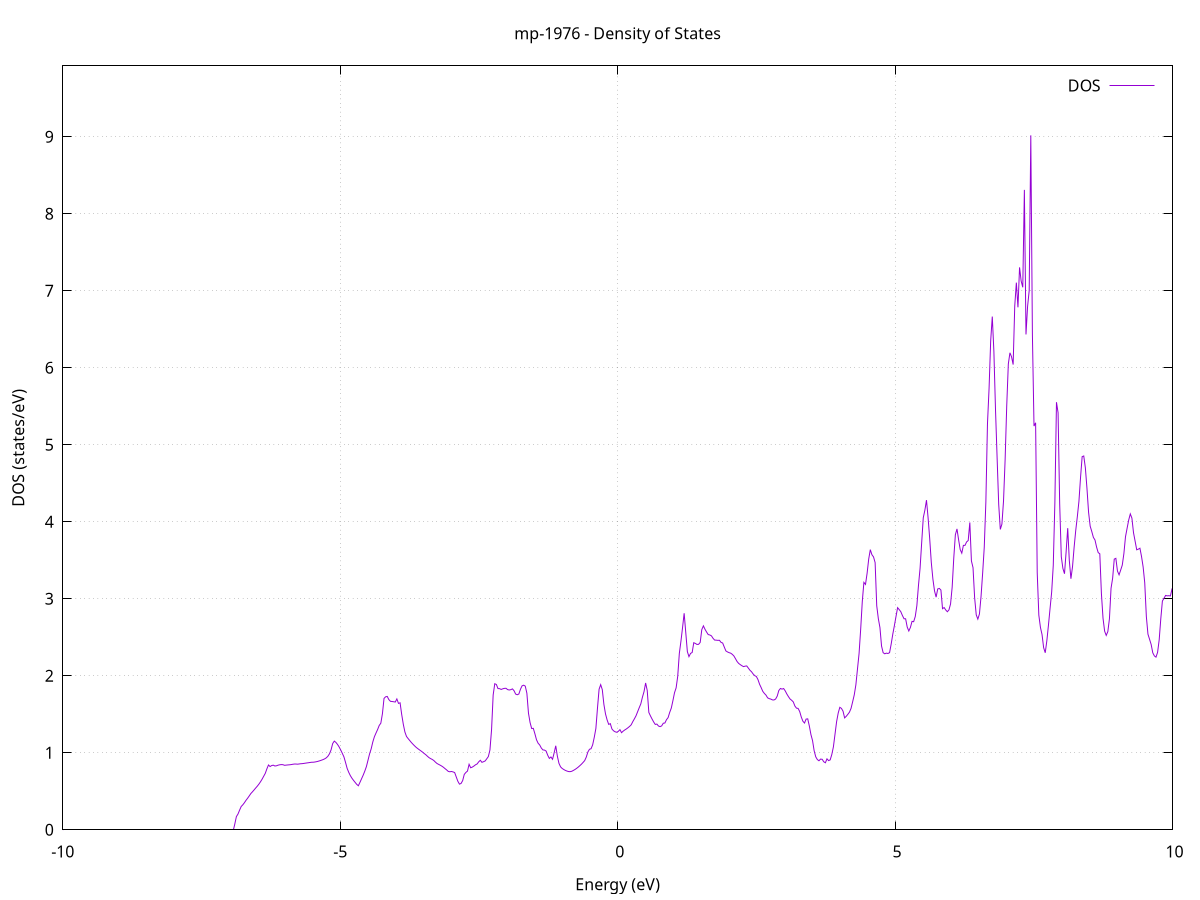 set title 'mp-1976 - Density of States'
set xlabel 'Energy (eV)'
set ylabel 'DOS (states/eV)'
set grid
set xrange [-10:10]
set yrange [0:9.922]
set xzeroaxis lt -1
set terminal png size 800,600
set output 'mp-1976_dos_gnuplot.png'
plot '-' using 1:2 with lines title 'DOS'
-40.655300 0.000000
-40.626400 0.000000
-40.597400 0.000000
-40.568500 0.000000
-40.539600 0.000000
-40.510700 0.000000
-40.481700 0.000000
-40.452800 0.000000
-40.423900 0.000000
-40.395000 0.000000
-40.366000 0.000000
-40.337100 0.000000
-40.308200 0.000000
-40.279300 0.000000
-40.250300 0.000000
-40.221400 0.000000
-40.192500 0.000000
-40.163600 0.000000
-40.134600 0.000000
-40.105700 0.000000
-40.076800 0.000000
-40.047900 0.000000
-40.018900 0.000000
-39.990000 0.000000
-39.961100 0.000000
-39.932200 0.000000
-39.903200 0.000000
-39.874300 0.000000
-39.845400 0.000000
-39.816500 0.000000
-39.787600 0.000000
-39.758600 0.000000
-39.729700 0.000000
-39.700800 0.000000
-39.671900 0.000000
-39.642900 0.000000
-39.614000 0.000000
-39.585100 0.000000
-39.556200 0.000000
-39.527200 0.000000
-39.498300 0.000000
-39.469400 0.000000
-39.440500 0.000000
-39.411500 0.000000
-39.382600 0.000000
-39.353700 0.000000
-39.324800 0.000000
-39.295800 0.000000
-39.266900 0.000000
-39.238000 0.000000
-39.209100 0.000000
-39.180100 0.000000
-39.151200 0.000000
-39.122300 0.000000
-39.093400 0.000000
-39.064400 0.000000
-39.035500 0.000000
-39.006600 0.000000
-38.977700 0.000000
-38.948700 0.000000
-38.919800 0.000000
-38.890900 0.000000
-38.862000 0.000000
-38.833000 0.000000
-38.804100 0.000000
-38.775200 0.000000
-38.746300 0.000000
-38.717300 0.000000
-38.688400 0.000000
-38.659500 0.000000
-38.630600 0.000000
-38.601600 0.000000
-38.572700 0.000000
-38.543800 0.000000
-38.514900 0.000000
-38.485900 0.000000
-38.457000 0.000000
-38.428100 0.000000
-38.399200 0.000000
-38.370200 0.000000
-38.341300 0.000000
-38.312400 0.000000
-38.283500 0.000000
-38.254600 0.000000
-38.225600 0.000000
-38.196700 0.000000
-38.167800 0.000000
-38.138900 0.000000
-38.109900 0.000000
-38.081000 0.000000
-38.052100 0.000000
-38.023200 0.000000
-37.994200 0.000000
-37.965300 0.000000
-37.936400 0.000000
-37.907500 0.000000
-37.878500 0.000000
-37.849600 0.000000
-37.820700 0.000000
-37.791800 0.000000
-37.762800 0.000000
-37.733900 0.000000
-37.705000 0.000000
-37.676100 0.000000
-37.647100 0.000000
-37.618200 0.000000
-37.589300 0.000000
-37.560400 0.000000
-37.531400 0.000000
-37.502500 0.000000
-37.473600 0.000000
-37.444700 0.000000
-37.415700 0.000000
-37.386800 0.000000
-37.357900 0.000000
-37.329000 0.000000
-37.300000 0.000000
-37.271100 0.000000
-37.242200 0.000000
-37.213300 0.000000
-37.184300 0.000000
-37.155400 0.000000
-37.126500 0.000000
-37.097600 0.000000
-37.068600 0.000000
-37.039700 0.000000
-37.010800 0.000000
-36.981900 0.000000
-36.952900 0.000000
-36.924000 0.000000
-36.895100 0.000000
-36.866200 0.000000
-36.837200 0.000000
-36.808300 0.000000
-36.779400 0.000000
-36.750500 0.000000
-36.721600 0.000000
-36.692600 0.000000
-36.663700 0.000000
-36.634800 0.000000
-36.605900 0.000000
-36.576900 0.000000
-36.548000 0.000000
-36.519100 0.000000
-36.490200 0.000000
-36.461200 0.000000
-36.432300 0.000000
-36.403400 0.000000
-36.374500 0.000000
-36.345500 0.000000
-36.316600 0.000000
-36.287700 0.000000
-36.258800 0.000000
-36.229800 0.000000
-36.200900 0.000000
-36.172000 0.000000
-36.143100 0.000000
-36.114100 0.000000
-36.085200 0.000000
-36.056300 0.000000
-36.027400 0.000000
-35.998400 0.000000
-35.969500 0.000000
-35.940600 0.000000
-35.911700 0.000000
-35.882700 0.000000
-35.853800 0.000000
-35.824900 0.000000
-35.796000 0.000000
-35.767000 0.000000
-35.738100 0.000000
-35.709200 0.000000
-35.680300 0.000000
-35.651300 0.000000
-35.622400 0.000000
-35.593500 0.000000
-35.564600 0.000000
-35.535600 0.000000
-35.506700 0.000000
-35.477800 0.000000
-35.448900 0.000000
-35.419900 0.000000
-35.391000 0.000000
-35.362100 0.000000
-35.333200 0.000000
-35.304300 0.000000
-35.275300 0.000000
-35.246400 0.000000
-35.217500 0.000000
-35.188600 0.000000
-35.159600 0.000000
-35.130700 0.000000
-35.101800 0.000000
-35.072900 0.000000
-35.043900 0.000000
-35.015000 0.000000
-34.986100 0.000000
-34.957200 0.000000
-34.928200 0.000000
-34.899300 0.000000
-34.870400 0.000000
-34.841500 0.000000
-34.812500 0.000000
-34.783600 0.000000
-34.754700 0.000000
-34.725800 0.000000
-34.696800 0.000000
-34.667900 0.000000
-34.639000 0.000000
-34.610100 0.000000
-34.581100 0.000000
-34.552200 0.000000
-34.523300 0.000000
-34.494400 0.000000
-34.465400 0.000000
-34.436500 0.000000
-34.407600 0.000000
-34.378700 0.000000
-34.349700 0.000000
-34.320800 0.000000
-34.291900 0.000000
-34.263000 0.000000
-34.234000 0.000000
-34.205100 0.000000
-34.176200 0.000000
-34.147300 0.000000
-34.118300 0.000000
-34.089400 0.000000
-34.060500 0.000000
-34.031600 0.000000
-34.002600 0.000000
-33.973700 0.000000
-33.944800 0.000000
-33.915900 0.000000
-33.886900 0.000000
-33.858000 0.000000
-33.829100 0.000000
-33.800200 0.000000
-33.771300 0.000000
-33.742300 0.000000
-33.713400 0.000000
-33.684500 0.000000
-33.655600 0.000000
-33.626600 0.000000
-33.597700 0.000000
-33.568800 0.000000
-33.539900 0.000000
-33.510900 0.000000
-33.482000 0.000000
-33.453100 0.000000
-33.424200 0.000000
-33.395200 0.000000
-33.366300 0.000000
-33.337400 0.000000
-33.308500 0.000000
-33.279500 0.000000
-33.250600 0.000000
-33.221700 0.000000
-33.192800 0.000000
-33.163800 0.000000
-33.134900 0.000000
-33.106000 0.000000
-33.077100 0.000000
-33.048100 0.000000
-33.019200 0.000000
-32.990300 0.000000
-32.961400 0.000000
-32.932400 0.000000
-32.903500 0.000000
-32.874600 0.000000
-32.845700 0.000000
-32.816700 0.000000
-32.787800 0.000000
-32.758900 0.000000
-32.730000 0.000000
-32.701000 0.000000
-32.672100 0.000000
-32.643200 0.000000
-32.614300 0.000000
-32.585300 0.000000
-32.556400 0.000000
-32.527500 0.000000
-32.498600 0.000000
-32.469600 0.000000
-32.440700 0.000000
-32.411800 0.000000
-32.382900 0.000000
-32.353900 0.000000
-32.325000 0.000000
-32.296100 0.000000
-32.267200 0.000000
-32.238300 0.000000
-32.209300 0.000000
-32.180400 0.000000
-32.151500 0.000000
-32.122600 0.000000
-32.093600 0.000000
-32.064700 0.000000
-32.035800 0.000000
-32.006900 0.000000
-31.977900 0.000000
-31.949000 0.000000
-31.920100 0.000000
-31.891200 0.000000
-31.862200 0.000000
-31.833300 0.000000
-31.804400 0.000000
-31.775500 0.000000
-31.746500 0.000000
-31.717600 0.000000
-31.688700 0.000000
-31.659800 0.000000
-31.630800 0.000000
-31.601900 0.000000
-31.573000 0.000000
-31.544100 0.000000
-31.515100 0.000000
-31.486200 0.000000
-31.457300 0.000000
-31.428400 0.000000
-31.399400 0.000000
-31.370500 0.000000
-31.341600 0.000000
-31.312700 0.000000
-31.283700 0.000000
-31.254800 0.000000
-31.225900 0.000000
-31.197000 0.000000
-31.168000 0.000000
-31.139100 0.000000
-31.110200 0.000000
-31.081300 0.000000
-31.052300 0.000000
-31.023400 0.000000
-30.994500 0.000000
-30.965600 0.000000
-30.936600 0.000000
-30.907700 0.000000
-30.878800 0.000000
-30.849900 0.000000
-30.820900 0.000000
-30.792000 0.000000
-30.763100 0.000000
-30.734200 0.000000
-30.705300 0.000000
-30.676300 0.000000
-30.647400 0.000000
-30.618500 0.000000
-30.589600 0.000000
-30.560600 0.000000
-30.531700 0.000000
-30.502800 0.000000
-30.473900 0.000000
-30.444900 0.000000
-30.416000 0.000000
-30.387100 0.000000
-30.358200 0.000000
-30.329200 0.000000
-30.300300 0.000000
-30.271400 0.000000
-30.242500 0.000000
-30.213500 0.000000
-30.184600 0.000000
-30.155700 0.000000
-30.126800 0.000000
-30.097800 0.000000
-30.068900 0.000000
-30.040000 0.000000
-30.011100 0.000000
-29.982100 0.000000
-29.953200 0.000000
-29.924300 0.000000
-29.895400 0.000000
-29.866400 0.000000
-29.837500 0.000000
-29.808600 0.000000
-29.779700 0.000000
-29.750700 0.000000
-29.721800 0.000000
-29.692900 0.000000
-29.664000 0.000000
-29.635000 0.000000
-29.606100 0.000000
-29.577200 0.000000
-29.548300 0.000000
-29.519300 0.000000
-29.490400 0.000000
-29.461500 0.000000
-29.432600 0.000000
-29.403600 0.000000
-29.374700 0.000000
-29.345800 0.000000
-29.316900 0.000000
-29.287900 0.000000
-29.259000 0.000000
-29.230100 0.000000
-29.201200 0.000000
-29.172300 0.000000
-29.143300 0.000000
-29.114400 0.000000
-29.085500 0.000000
-29.056600 0.000000
-29.027600 0.000000
-28.998700 0.000000
-28.969800 0.000000
-28.940900 0.000000
-28.911900 0.000000
-28.883000 0.000000
-28.854100 0.000000
-28.825200 0.000000
-28.796200 0.000000
-28.767300 0.000000
-28.738400 0.000000
-28.709500 0.000000
-28.680500 0.000000
-28.651600 0.000000
-28.622700 0.000000
-28.593800 0.000000
-28.564800 0.000000
-28.535900 0.000000
-28.507000 0.000000
-28.478100 0.000000
-28.449100 0.000000
-28.420200 0.000000
-28.391300 0.000000
-28.362400 0.000000
-28.333400 0.000000
-28.304500 0.000000
-28.275600 0.000000
-28.246700 0.000000
-28.217700 0.000000
-28.188800 0.000000
-28.159900 0.000000
-28.131000 0.000000
-28.102000 0.000000
-28.073100 0.000000
-28.044200 0.000000
-28.015300 0.000000
-27.986300 0.000000
-27.957400 0.000000
-27.928500 0.000000
-27.899600 0.000000
-27.870600 0.000000
-27.841700 0.000000
-27.812800 0.000000
-27.783900 0.000000
-27.754900 0.000000
-27.726000 0.000000
-27.697100 0.000000
-27.668200 0.000000
-27.639300 0.000000
-27.610300 0.000000
-27.581400 0.000000
-27.552500 0.000000
-27.523600 0.000000
-27.494600 0.000000
-27.465700 0.000000
-27.436800 0.000000
-27.407900 0.000000
-27.378900 0.000000
-27.350000 0.000000
-27.321100 0.000000
-27.292200 0.000000
-27.263200 0.000000
-27.234300 0.000000
-27.205400 0.000000
-27.176500 0.000000
-27.147500 0.000000
-27.118600 0.000000
-27.089700 0.000000
-27.060800 0.000000
-27.031800 0.000000
-27.002900 0.000000
-26.974000 0.000000
-26.945100 0.000000
-26.916100 0.000000
-26.887200 0.000000
-26.858300 0.000000
-26.829400 0.000000
-26.800400 0.000000
-26.771500 0.000000
-26.742600 0.000000
-26.713700 0.000000
-26.684700 0.000000
-26.655800 0.000000
-26.626900 0.000000
-26.598000 0.000000
-26.569000 0.000000
-26.540100 0.000000
-26.511200 0.000000
-26.482300 0.000000
-26.453300 0.000000
-26.424400 0.000000
-26.395500 0.000000
-26.366600 0.000000
-26.337600 0.000000
-26.308700 0.000000
-26.279800 0.000000
-26.250900 0.000000
-26.221900 0.000000
-26.193000 0.000000
-26.164100 0.000000
-26.135200 0.000000
-26.106300 0.000000
-26.077300 0.000000
-26.048400 0.000000
-26.019500 0.000000
-25.990600 0.000000
-25.961600 0.000000
-25.932700 0.000000
-25.903800 0.000000
-25.874900 0.000000
-25.845900 0.000000
-25.817000 0.000000
-25.788100 0.000000
-25.759200 0.000000
-25.730200 0.000000
-25.701300 0.000000
-25.672400 0.000000
-25.643500 0.000000
-25.614500 0.000000
-25.585600 0.000000
-25.556700 0.000000
-25.527800 0.000000
-25.498800 0.000000
-25.469900 0.000000
-25.441000 0.000000
-25.412100 0.000000
-25.383100 0.000000
-25.354200 0.000000
-25.325300 0.000000
-25.296400 0.000000
-25.267400 0.000000
-25.238500 0.000000
-25.209600 0.000000
-25.180700 0.000000
-25.151700 0.000000
-25.122800 0.000000
-25.093900 0.000000
-25.065000 0.000000
-25.036000 0.000000
-25.007100 0.000000
-24.978200 0.000000
-24.949300 0.000000
-24.920300 0.000000
-24.891400 0.000000
-24.862500 0.000000
-24.833600 0.000000
-24.804600 0.000000
-24.775700 0.000000
-24.746800 0.000000
-24.717900 0.000000
-24.689000 0.000000
-24.660000 0.000000
-24.631100 0.000000
-24.602200 0.000000
-24.573300 0.000000
-24.544300 0.000000
-24.515400 0.000000
-24.486500 0.000000
-24.457600 0.000000
-24.428600 0.000000
-24.399700 0.000000
-24.370800 0.000000
-24.341900 0.000000
-24.312900 0.000000
-24.284000 0.000000
-24.255100 0.000000
-24.226200 0.000000
-24.197200 0.000000
-24.168300 0.000000
-24.139400 0.000000
-24.110500 0.000000
-24.081500 0.000000
-24.052600 0.000000
-24.023700 0.000000
-23.994800 0.000000
-23.965800 0.000000
-23.936900 0.000000
-23.908000 0.000000
-23.879100 0.000000
-23.850100 0.000000
-23.821200 0.000000
-23.792300 0.000000
-23.763400 0.000000
-23.734400 0.000000
-23.705500 0.000000
-23.676600 0.000000
-23.647700 0.000000
-23.618700 0.000000
-23.589800 0.000000
-23.560900 0.000000
-23.532000 0.000000
-23.503000 0.000000
-23.474100 0.000000
-23.445200 0.000000
-23.416300 0.000000
-23.387300 0.000000
-23.358400 0.000000
-23.329500 0.000000
-23.300600 0.000000
-23.271600 0.000000
-23.242700 0.000000
-23.213800 0.000000
-23.184900 0.000000
-23.156000 0.000000
-23.127000 0.000000
-23.098100 0.000000
-23.069200 0.000000
-23.040300 0.000000
-23.011300 0.000000
-22.982400 0.000000
-22.953500 0.000000
-22.924600 0.000000
-22.895600 0.000000
-22.866700 0.000000
-22.837800 0.000000
-22.808900 0.000000
-22.779900 0.000000
-22.751000 0.000000
-22.722100 0.000000
-22.693200 0.000000
-22.664200 0.000000
-22.635300 0.000000
-22.606400 0.000000
-22.577500 0.000000
-22.548500 0.000000
-22.519600 0.000000
-22.490700 0.000000
-22.461800 0.000000
-22.432800 0.000000
-22.403900 0.000000
-22.375000 0.000000
-22.346100 0.000000
-22.317100 0.000000
-22.288200 0.000000
-22.259300 0.000000
-22.230400 0.000000
-22.201400 0.000000
-22.172500 0.000000
-22.143600 0.000000
-22.114700 0.000000
-22.085700 0.000000
-22.056800 0.000000
-22.027900 0.000000
-21.999000 0.000000
-21.970000 0.000000
-21.941100 0.000000
-21.912200 0.000000
-21.883300 0.000000
-21.854300 0.000000
-21.825400 0.000000
-21.796500 0.000000
-21.767600 0.000000
-21.738600 0.000000
-21.709700 0.000000
-21.680800 0.000000
-21.651900 0.000000
-21.623000 0.000000
-21.594000 0.000000
-21.565100 0.000000
-21.536200 0.000000
-21.507300 0.000000
-21.478300 0.000000
-21.449400 0.000000
-21.420500 0.000000
-21.391600 0.000000
-21.362600 0.000000
-21.333700 0.000000
-21.304800 0.000000
-21.275900 0.000000
-21.246900 0.000000
-21.218000 0.000000
-21.189100 0.000000
-21.160200 0.000000
-21.131200 0.000000
-21.102300 0.000000
-21.073400 0.000000
-21.044500 0.000000
-21.015500 0.000000
-20.986600 0.000000
-20.957700 0.000000
-20.928800 0.000000
-20.899800 0.000000
-20.870900 0.000000
-20.842000 0.000000
-20.813100 0.000000
-20.784100 0.000000
-20.755200 0.000000
-20.726300 0.000000
-20.697400 0.000000
-20.668400 0.000000
-20.639500 0.000000
-20.610600 0.000000
-20.581700 0.000000
-20.552700 0.000000
-20.523800 0.000000
-20.494900 0.000000
-20.466000 0.000000
-20.437000 0.000000
-20.408100 0.000000
-20.379200 0.000000
-20.350300 0.000000
-20.321300 0.000000
-20.292400 0.000000
-20.263500 0.000000
-20.234600 0.000000
-20.205600 0.000000
-20.176700 0.000000
-20.147800 0.000000
-20.118900 0.000000
-20.090000 0.000000
-20.061000 0.000000
-20.032100 0.000000
-20.003200 0.000000
-19.974300 0.000000
-19.945300 0.000000
-19.916400 0.000000
-19.887500 0.000000
-19.858600 0.000000
-19.829600 0.000000
-19.800700 0.000000
-19.771800 0.000000
-19.742900 0.000000
-19.713900 0.000000
-19.685000 0.000000
-19.656100 0.000000
-19.627200 0.000000
-19.598200 0.000000
-19.569300 0.000000
-19.540400 0.000000
-19.511500 0.000000
-19.482500 0.000000
-19.453600 0.000000
-19.424700 0.000000
-19.395800 0.000000
-19.366800 0.000000
-19.337900 0.000000
-19.309000 0.000000
-19.280100 0.000000
-19.251100 0.000000
-19.222200 0.000000
-19.193300 0.000000
-19.164400 0.000000
-19.135400 0.000000
-19.106500 0.000000
-19.077600 99.211700
-19.048700 0.000000
-19.019700 0.000000
-18.990800 0.000000
-18.961900 0.000000
-18.933000 0.000000
-18.904000 0.000000
-18.875100 0.000000
-18.846200 0.000000
-18.817300 0.000000
-18.788300 0.000000
-18.759400 0.000000
-18.730500 0.000000
-18.701600 0.000000
-18.672600 0.000000
-18.643700 0.000000
-18.614800 0.000000
-18.585900 0.000000
-18.557000 0.000000
-18.528000 0.000000
-18.499100 0.000000
-18.470200 0.000000
-18.441300 0.000000
-18.412300 0.000000
-18.383400 0.000000
-18.354500 0.000000
-18.325600 0.000000
-18.296600 0.000000
-18.267700 0.000000
-18.238800 0.000000
-18.209900 0.000000
-18.180900 0.000000
-18.152000 0.000000
-18.123100 0.000000
-18.094200 0.000000
-18.065200 0.000000
-18.036300 0.000000
-18.007400 0.000000
-17.978500 0.000000
-17.949500 0.000000
-17.920600 0.000000
-17.891700 0.000000
-17.862800 0.000000
-17.833800 0.000000
-17.804900 0.000000
-17.776000 0.000000
-17.747100 0.000000
-17.718100 0.000000
-17.689200 0.000000
-17.660300 0.000000
-17.631400 0.000000
-17.602400 0.000000
-17.573500 0.000000
-17.544600 0.000000
-17.515700 0.000000
-17.486700 0.000000
-17.457800 0.000000
-17.428900 0.000000
-17.400000 0.000000
-17.371000 0.000000
-17.342100 0.000000
-17.313200 0.000000
-17.284300 0.000000
-17.255300 0.000000
-17.226400 0.000000
-17.197500 0.000000
-17.168600 0.000000
-17.139600 0.000000
-17.110700 0.000000
-17.081800 0.000000
-17.052900 0.000000
-17.024000 0.000000
-16.995000 0.000000
-16.966100 0.000000
-16.937200 0.000000
-16.908300 0.000000
-16.879300 0.000000
-16.850400 0.000000
-16.821500 0.000000
-16.792600 0.000000
-16.763600 0.000000
-16.734700 0.000000
-16.705800 0.000000
-16.676900 0.000000
-16.647900 0.000000
-16.619000 0.000000
-16.590100 0.000000
-16.561200 0.000000
-16.532200 0.000000
-16.503300 0.000000
-16.474400 0.000000
-16.445500 0.000000
-16.416500 0.000000
-16.387600 0.000000
-16.358700 0.000000
-16.329800 0.000000
-16.300800 0.000000
-16.271900 0.000000
-16.243000 0.000000
-16.214100 0.000000
-16.185100 0.000000
-16.156200 0.000000
-16.127300 0.000000
-16.098400 0.000000
-16.069400 0.000000
-16.040500 0.000000
-16.011600 0.000000
-15.982700 0.000000
-15.953700 0.000000
-15.924800 0.000000
-15.895900 0.000000
-15.867000 0.000000
-15.838000 0.000000
-15.809100 0.000000
-15.780200 0.000000
-15.751300 0.000000
-15.722300 0.000000
-15.693400 0.000000
-15.664500 0.000000
-15.635600 0.000000
-15.606700 0.000000
-15.577700 0.000000
-15.548800 0.000000
-15.519900 0.000000
-15.491000 0.000000
-15.462000 0.000000
-15.433100 0.000000
-15.404200 0.000000
-15.375300 0.000000
-15.346300 0.000000
-15.317400 0.000000
-15.288500 0.000000
-15.259600 0.000000
-15.230600 0.000000
-15.201700 0.000000
-15.172800 0.000000
-15.143900 0.000000
-15.114900 0.000000
-15.086000 0.000000
-15.057100 0.000000
-15.028200 0.000000
-14.999200 0.000000
-14.970300 0.000000
-14.941400 0.000000
-14.912500 0.000000
-14.883500 0.000000
-14.854600 0.000000
-14.825700 0.000000
-14.796800 0.000000
-14.767800 0.000000
-14.738900 0.000000
-14.710000 0.000000
-14.681100 0.000000
-14.652100 0.000000
-14.623200 0.000000
-14.594300 0.000000
-14.565400 0.000000
-14.536400 0.000000
-14.507500 0.000000
-14.478600 0.000000
-14.449700 0.000000
-14.420700 0.000000
-14.391800 0.000000
-14.362900 0.000000
-14.334000 0.000000
-14.305000 0.000000
-14.276100 0.000000
-14.247200 0.000000
-14.218300 0.000000
-14.189300 0.000000
-14.160400 0.000000
-14.131500 0.000000
-14.102600 0.000000
-14.073700 0.000000
-14.044700 0.000000
-14.015800 0.000000
-13.986900 0.000000
-13.958000 0.000000
-13.929000 0.000000
-13.900100 0.000000
-13.871200 0.000000
-13.842300 0.000000
-13.813300 0.000000
-13.784400 0.000000
-13.755500 0.000000
-13.726600 0.000000
-13.697600 0.000000
-13.668700 0.000000
-13.639800 0.000000
-13.610900 0.000000
-13.581900 0.000000
-13.553000 0.000000
-13.524100 0.000000
-13.495200 0.000000
-13.466200 0.000000
-13.437300 0.000000
-13.408400 0.000000
-13.379500 0.000000
-13.350500 0.000000
-13.321600 0.000000
-13.292700 0.000000
-13.263800 0.000000
-13.234800 0.000000
-13.205900 0.000000
-13.177000 0.000000
-13.148100 0.000000
-13.119100 0.000000
-13.090200 0.000000
-13.061300 0.000000
-13.032400 0.000000
-13.003400 0.000000
-12.974500 0.000000
-12.945600 0.000000
-12.916700 0.000000
-12.887700 0.000000
-12.858800 0.000000
-12.829900 0.000000
-12.801000 0.000000
-12.772000 0.000000
-12.743100 0.000000
-12.714200 0.000000
-12.685300 0.000000
-12.656300 0.000000
-12.627400 0.000000
-12.598500 0.000000
-12.569600 0.000000
-12.540700 0.000000
-12.511700 0.000000
-12.482800 0.000000
-12.453900 0.000000
-12.425000 0.000000
-12.396000 0.000000
-12.367100 0.000000
-12.338200 0.000000
-12.309300 0.000000
-12.280300 0.000000
-12.251400 0.000000
-12.222500 0.000000
-12.193600 0.000000
-12.164600 0.000000
-12.135700 0.000000
-12.106800 0.000000
-12.077900 0.000000
-12.048900 0.000000
-12.020000 0.000000
-11.991100 0.000000
-11.962200 0.000000
-11.933200 0.000000
-11.904300 0.000000
-11.875400 0.000000
-11.846500 0.000000
-11.817500 0.000000
-11.788600 0.000000
-11.759700 0.000000
-11.730800 0.000000
-11.701800 0.000000
-11.672900 0.000000
-11.644000 0.000000
-11.615100 0.000000
-11.586100 0.000000
-11.557200 54.223300
-11.528300 60.301800
-11.499400 99.502800
-11.470400 153.016200
-11.441500 117.874900
-11.412600 60.931200
-11.383700 54.178900
-11.354700 23.374200
-11.325800 26.940400
-11.296900 34.716700
-11.268000 52.520500
-11.239000 113.672800
-11.210100 139.274500
-11.181200 124.427100
-11.152300 51.665800
-11.123300 98.107400
-11.094400 79.433400
-11.065500 103.813300
-11.036600 30.623000
-11.007700 0.000000
-10.978700 0.000000
-10.949800 0.000000
-10.920900 0.000000
-10.892000 0.000000
-10.863000 0.000000
-10.834100 0.000000
-10.805200 0.000000
-10.776300 0.000000
-10.747300 0.000000
-10.718400 0.000000
-10.689500 0.000000
-10.660600 0.000000
-10.631600 0.000000
-10.602700 0.000000
-10.573800 0.000000
-10.544900 0.000000
-10.515900 0.000000
-10.487000 0.000000
-10.458100 0.000000
-10.429200 0.000000
-10.400200 0.000000
-10.371300 0.000000
-10.342400 0.000000
-10.313500 0.000000
-10.284500 0.000000
-10.255600 0.000000
-10.226700 0.000000
-10.197800 0.000000
-10.168800 0.000000
-10.139900 0.000000
-10.111000 0.000000
-10.082100 0.000000
-10.053100 0.000000
-10.024200 0.000000
-9.995300 0.000000
-9.966400 0.000000
-9.937400 0.000000
-9.908500 0.000000
-9.879600 0.000000
-9.850700 0.000000
-9.821700 0.000000
-9.792800 0.000000
-9.763900 0.000000
-9.735000 0.000000
-9.706000 0.000000
-9.677100 0.000000
-9.648200 0.000000
-9.619300 0.000000
-9.590300 0.000000
-9.561400 0.000000
-9.532500 0.000000
-9.503600 0.000000
-9.474700 0.000000
-9.445700 0.000000
-9.416800 0.000000
-9.387900 0.000000
-9.359000 0.000000
-9.330000 0.000000
-9.301100 0.000000
-9.272200 0.000000
-9.243300 0.000000
-9.214300 0.000000
-9.185400 0.000000
-9.156500 0.000000
-9.127600 0.000000
-9.098600 0.000000
-9.069700 0.000000
-9.040800 0.000000
-9.011900 0.000000
-8.982900 0.000000
-8.954000 0.000000
-8.925100 0.000000
-8.896200 0.000000
-8.867200 0.000000
-8.838300 0.000000
-8.809400 0.000000
-8.780500 0.000000
-8.751500 0.000000
-8.722600 0.000000
-8.693700 0.000000
-8.664800 0.000000
-8.635800 0.000000
-8.606900 0.000000
-8.578000 0.000000
-8.549100 0.000000
-8.520100 0.000000
-8.491200 0.000000
-8.462300 0.000000
-8.433400 0.000000
-8.404400 0.000000
-8.375500 0.000000
-8.346600 0.000000
-8.317700 0.000000
-8.288700 0.000000
-8.259800 0.000000
-8.230900 0.000000
-8.202000 0.000000
-8.173000 0.000000
-8.144100 0.000000
-8.115200 0.000000
-8.086300 0.000000
-8.057300 0.000000
-8.028400 0.000000
-7.999500 0.000000
-7.970600 0.000000
-7.941700 0.000000
-7.912700 0.000000
-7.883800 0.000000
-7.854900 0.000000
-7.826000 0.000000
-7.797000 0.000000
-7.768100 0.000000
-7.739200 0.000000
-7.710300 0.000000
-7.681300 0.000000
-7.652400 0.000000
-7.623500 0.000000
-7.594600 0.000000
-7.565600 0.000000
-7.536700 0.000000
-7.507800 0.000000
-7.478900 0.000000
-7.449900 0.000000
-7.421000 0.000000
-7.392100 0.000000
-7.363200 0.000000
-7.334200 0.000000
-7.305300 0.000000
-7.276400 0.000000
-7.247500 0.000000
-7.218500 0.000000
-7.189600 0.000000
-7.160700 0.000000
-7.131800 0.000000
-7.102800 0.000000
-7.073900 0.000000
-7.045000 0.000000
-7.016100 0.000000
-6.987100 0.000000
-6.958200 0.000000
-6.929300 0.000000
-6.900400 0.072900
-6.871400 0.170800
-6.842500 0.204500
-6.813600 0.255100
-6.784700 0.302400
-6.755700 0.324200
-6.726800 0.351400
-6.697900 0.382900
-6.669000 0.409800
-6.640000 0.439500
-6.611100 0.470200
-6.582200 0.492700
-6.553300 0.516800
-6.524400 0.541600
-6.495400 0.565600
-6.466500 0.592000
-6.437600 0.622300
-6.408700 0.656300
-6.379700 0.694600
-6.350800 0.732600
-6.321900 0.791100
-6.293000 0.841600
-6.264000 0.821200
-6.235100 0.834400
-6.206200 0.839200
-6.177300 0.828400
-6.148300 0.831200
-6.119400 0.839300
-6.090500 0.844000
-6.061600 0.846600
-6.032600 0.845300
-6.003700 0.837600
-5.974800 0.839700
-5.945900 0.842100
-5.916900 0.843900
-5.888000 0.846300
-5.859100 0.850300
-5.830200 0.853500
-5.801200 0.854100
-5.772300 0.851900
-5.743400 0.854300
-5.714500 0.857600
-5.685500 0.858900
-5.656600 0.861800
-5.627700 0.865200
-5.598800 0.868200
-5.569800 0.871100
-5.540900 0.874600
-5.512000 0.877400
-5.483100 0.877700
-5.454100 0.880500
-5.425200 0.884800
-5.396300 0.890100
-5.367400 0.896400
-5.338400 0.903800
-5.309500 0.911400
-5.280600 0.920900
-5.251700 0.934000
-5.222700 0.954600
-5.193800 0.986400
-5.164900 1.038100
-5.136000 1.119600
-5.107000 1.151800
-5.078100 1.134900
-5.049200 1.109200
-5.020300 1.076700
-4.991400 1.036700
-4.962400 0.993200
-4.933500 0.947500
-4.904600 0.875600
-4.875700 0.798400
-4.846700 0.746600
-4.817800 0.703800
-4.788900 0.669800
-4.760000 0.641600
-4.731000 0.615400
-4.702100 0.589600
-4.673200 0.571700
-4.644300 0.615900
-4.615300 0.662400
-4.586400 0.708900
-4.557500 0.761000
-4.528600 0.819700
-4.499600 0.902600
-4.470700 0.986200
-4.441800 1.051800
-4.412900 1.139900
-4.383900 1.208400
-4.355000 1.256600
-4.326100 1.302300
-4.297200 1.355000
-4.268200 1.384100
-4.239300 1.507500
-4.210400 1.706200
-4.181500 1.727300
-4.152500 1.731800
-4.123600 1.690900
-4.094700 1.668500
-4.065800 1.666100
-4.036800 1.662800
-4.007900 1.659200
-3.979000 1.699600
-3.950100 1.641800
-3.921100 1.649000
-3.892200 1.498700
-3.863300 1.371500
-3.834400 1.270500
-3.805400 1.211900
-3.776500 1.184900
-3.747600 1.159600
-3.718700 1.134500
-3.689700 1.111800
-3.660800 1.090700
-3.631900 1.071000
-3.603000 1.054400
-3.574000 1.039100
-3.545100 1.024200
-3.516200 1.008600
-3.487300 0.991000
-3.458400 0.975300
-3.429400 0.955700
-3.400500 0.937500
-3.371600 0.924600
-3.342700 0.914000
-3.313700 0.899900
-3.284800 0.879100
-3.255900 0.861100
-3.227000 0.849800
-3.198000 0.838800
-3.169100 0.826700
-3.140200 0.812100
-3.111300 0.794600
-3.082300 0.777600
-3.053400 0.758600
-3.024500 0.753200
-2.995600 0.757200
-2.966600 0.751500
-2.937700 0.743600
-2.908800 0.686300
-2.879900 0.630100
-2.850900 0.593000
-2.822000 0.601600
-2.793100 0.638600
-2.764200 0.719400
-2.735200 0.744600
-2.706300 0.762400
-2.677400 0.850300
-2.648500 0.805200
-2.619500 0.814100
-2.590600 0.827600
-2.561700 0.844000
-2.532800 0.854900
-2.503800 0.882900
-2.474900 0.902700
-2.446000 0.875900
-2.417100 0.884100
-2.388100 0.894000
-2.359200 0.921600
-2.330300 0.951000
-2.301400 1.037400
-2.272400 1.300600
-2.243500 1.750700
-2.214600 1.897000
-2.185700 1.887000
-2.156700 1.834100
-2.127800 1.832900
-2.098900 1.822900
-2.070000 1.831000
-2.041000 1.836900
-2.012100 1.837700
-1.983200 1.820600
-1.954300 1.815500
-1.925400 1.819900
-1.896400 1.830000
-1.867500 1.806500
-1.838600 1.762600
-1.809700 1.754000
-1.780700 1.763000
-1.751800 1.824800
-1.722900 1.869200
-1.694000 1.877900
-1.665000 1.865900
-1.636100 1.774500
-1.607200 1.515200
-1.578300 1.392700
-1.549300 1.314900
-1.520400 1.317600
-1.491500 1.247400
-1.462600 1.169500
-1.433600 1.124400
-1.404700 1.101300
-1.375800 1.061900
-1.346900 1.037500
-1.317900 1.034800
-1.289000 1.022000
-1.260100 0.967500
-1.231200 0.927100
-1.202200 0.945600
-1.173300 0.915600
-1.144400 0.999100
-1.115500 1.090900
-1.086500 0.956100
-1.057600 0.862500
-1.028700 0.817200
-0.999800 0.796300
-0.970800 0.782700
-0.941900 0.771100
-0.913000 0.762400
-0.884100 0.755900
-0.855100 0.754900
-0.826200 0.760000
-0.797300 0.771200
-0.768400 0.783200
-0.739400 0.797600
-0.710500 0.814000
-0.681600 0.832400
-0.652700 0.851700
-0.623700 0.874200
-0.594800 0.897700
-0.565900 0.943000
-0.537000 1.009200
-0.508000 1.045600
-0.479100 1.052600
-0.450200 1.103800
-0.421300 1.200900
-0.392400 1.315200
-0.363400 1.581100
-0.334500 1.825900
-0.305600 1.885100
-0.276700 1.820200
-0.247700 1.627800
-0.218800 1.504900
-0.189900 1.426900
-0.161000 1.368500
-0.132000 1.378500
-0.103100 1.309500
-0.074200 1.285800
-0.045300 1.272700
-0.016300 1.266500
0.012600 1.278800
0.041500 1.300200
0.070400 1.261100
0.099400 1.281000
0.128300 1.296400
0.157200 1.309600
0.186100 1.325300
0.215100 1.342700
0.244000 1.363200
0.272900 1.404600
0.301800 1.440700
0.330800 1.479900
0.359700 1.532600
0.388600 1.585200
0.417500 1.635200
0.446500 1.721300
0.475400 1.794300
0.504300 1.906600
0.533200 1.809000
0.562200 1.523900
0.591100 1.479300
0.620000 1.438700
0.648900 1.400600
0.677900 1.368500
0.706800 1.372700
0.735700 1.347900
0.764600 1.339600
0.793600 1.349400
0.822500 1.384100
0.851400 1.386700
0.880300 1.429700
0.909300 1.456700
0.938200 1.524700
0.967100 1.580700
0.996000 1.676700
1.025000 1.780300
1.053900 1.843200
1.082800 1.993600
1.111700 2.290400
1.140600 2.448800
1.169600 2.624800
1.198500 2.812700
1.227400 2.564200
1.256300 2.314400
1.285300 2.248800
1.314200 2.290800
1.343100 2.302900
1.372000 2.429700
1.401000 2.420200
1.429900 2.407300
1.458800 2.408700
1.487700 2.433500
1.516700 2.600100
1.545600 2.648600
1.574500 2.604100
1.603400 2.567600
1.632400 2.535300
1.661300 2.530400
1.690200 2.518900
1.719100 2.486900
1.748100 2.464100
1.777000 2.462800
1.805900 2.460400
1.834800 2.461300
1.863800 2.433900
1.892700 2.425800
1.921600 2.373700
1.950500 2.323300
1.979500 2.310000
2.008400 2.300500
2.037300 2.294000
2.066200 2.278700
2.095200 2.257500
2.124100 2.221900
2.153000 2.184900
2.181900 2.160300
2.210900 2.144700
2.239800 2.130600
2.268700 2.119200
2.297600 2.125300
2.326600 2.128000
2.355500 2.100000
2.384400 2.072100
2.413300 2.052400
2.442300 2.023100
2.471200 2.001800
2.500100 1.990900
2.529000 1.950800
2.557900 1.890300
2.586900 1.846000
2.615800 1.798100
2.644700 1.770600
2.673600 1.749100
2.702600 1.713900
2.731500 1.703100
2.760400 1.697600
2.789300 1.686700
2.818300 1.686000
2.847200 1.698400
2.876100 1.736300
2.905000 1.809200
2.934000 1.835200
2.962900 1.827100
2.991800 1.834300
3.020700 1.803400
3.049700 1.763200
3.078600 1.728900
3.107500 1.698500
3.136400 1.681800
3.165400 1.661000
3.194300 1.607500
3.223200 1.579600
3.252100 1.576400
3.281100 1.535900
3.310000 1.463600
3.338900 1.409800
3.367800 1.386500
3.396800 1.437800
3.425700 1.440800
3.454600 1.348600
3.483500 1.236900
3.512500 1.158800
3.541400 1.026900
3.570300 0.947700
3.599200 0.911900
3.628200 0.896500
3.657100 0.918100
3.686000 0.915500
3.714900 0.883200
3.743900 0.870400
3.772800 0.921400
3.801700 0.898300
3.830600 0.907800
3.859600 0.977500
3.888500 1.076500
3.917400 1.240500
3.946300 1.404300
3.975300 1.517100
4.004200 1.590600
4.033100 1.576800
4.062000 1.540400
4.090900 1.453100
4.119900 1.473600
4.148800 1.499600
4.177700 1.527500
4.206600 1.576700
4.235600 1.663000
4.264500 1.752700
4.293400 1.882100
4.322300 2.086700
4.351300 2.290500
4.380200 2.606000
4.409100 2.964600
4.438000 3.213400
4.467000 3.186900
4.495900 3.331700
4.524800 3.516000
4.553700 3.638600
4.582700 3.572700
4.611600 3.544200
4.640500 3.470300
4.669400 2.910000
4.698400 2.741900
4.727300 2.625800
4.756200 2.386700
4.785100 2.300100
4.814100 2.285700
4.843000 2.294400
4.871900 2.289500
4.900800 2.300600
4.929800 2.412300
4.958700 2.540000
4.987600 2.650900
5.016500 2.769300
5.045500 2.885000
5.074400 2.859800
5.103300 2.832400
5.132200 2.783200
5.161200 2.740900
5.190100 2.740300
5.219000 2.632400
5.247900 2.581900
5.276900 2.629500
5.305800 2.707000
5.334700 2.702400
5.363600 2.769300
5.392600 2.910600
5.421500 3.170900
5.450400 3.394700
5.479300 3.727000
5.508300 4.052500
5.537200 4.151100
5.566100 4.281600
5.595000 4.054000
5.623900 3.784700
5.652900 3.471900
5.681800 3.255600
5.710700 3.103800
5.739600 3.021700
5.768600 3.128000
5.797500 3.134900
5.826400 3.113200
5.855300 2.871800
5.884300 2.886500
5.913200 2.855000
5.942100 2.832000
5.971000 2.855900
6.000000 2.933300
6.028900 3.150200
6.057800 3.528700
6.086700 3.832200
6.115700 3.907800
6.144600 3.769800
6.173500 3.640400
6.202400 3.592800
6.231400 3.694100
6.260300 3.694000
6.289200 3.738900
6.318100 3.756700
6.347100 3.991000
6.376000 3.492300
6.404900 3.404700
6.433800 3.014100
6.462800 2.791700
6.491700 2.736100
6.520600 2.803400
6.549500 3.031900
6.578500 3.333900
6.607400 3.669500
6.636300 4.256500
6.665200 5.272000
6.694200 5.733400
6.723100 6.348800
6.752000 6.666000
6.780900 6.213900
6.809900 5.463300
6.838800 4.836500
6.867700 4.226800
6.896600 3.901200
6.925600 3.970300
6.954500 4.269500
6.983400 4.806500
7.012300 5.504100
7.041300 6.050500
7.070200 6.195300
7.099100 6.143500
7.128000 6.042300
7.156900 6.803900
7.185900 7.106600
7.214800 6.785800
7.243700 7.304900
7.272600 7.127100
7.301600 7.046100
7.330500 8.311300
7.359400 6.433300
7.388300 6.798000
7.417300 7.003000
7.446200 9.020100
7.475100 6.436100
7.504000 5.243600
7.533000 5.286400
7.561900 3.341100
7.590800 2.788500
7.619700 2.629100
7.648700 2.535600
7.677600 2.364900
7.706500 2.299100
7.735400 2.455600
7.764400 2.657200
7.793300 2.874300
7.822200 3.086900
7.851100 3.434100
7.880100 4.250900
7.909000 5.553600
7.937900 5.416700
7.966800 4.235600
7.995800 3.547200
8.024700 3.394800
8.053600 3.325700
8.082500 3.607600
8.111500 3.917500
8.140400 3.496100
8.169300 3.260700
8.198200 3.417200
8.227200 3.670200
8.256100 3.887800
8.285000 4.068100
8.313900 4.267600
8.342900 4.578400
8.371800 4.846500
8.400700 4.855200
8.429600 4.701400
8.458600 4.432700
8.487500 4.123800
8.516400 3.943500
8.545300 3.873800
8.574300 3.797500
8.603200 3.763600
8.632100 3.671200
8.661000 3.600200
8.689900 3.584300
8.718900 3.065900
8.747800 2.748200
8.776700 2.580100
8.805600 2.524500
8.834600 2.573300
8.863500 2.740600
8.892400 3.136700
8.921300 3.268100
8.950300 3.515500
8.979200 3.525600
9.008100 3.360300
9.037000 3.311400
9.066000 3.373200
9.094900 3.437700
9.123800 3.586800
9.152700 3.804900
9.181700 3.915800
9.210600 4.023200
9.239500 4.102500
9.268400 4.048200
9.297400 3.858300
9.326300 3.748200
9.355200 3.636400
9.384100 3.644900
9.413100 3.657000
9.442000 3.548600
9.470900 3.412900
9.499800 3.207700
9.528800 2.768800
9.557700 2.540700
9.586600 2.474500
9.615500 2.406500
9.644500 2.298600
9.673400 2.258300
9.702300 2.242300
9.731200 2.303900
9.760200 2.467700
9.789100 2.742400
9.818000 2.971000
9.846900 3.006800
9.875900 3.043800
9.904800 3.038200
9.933700 3.040200
9.962600 3.037200
9.991600 3.129900
10.020500 3.150100
10.049400 3.173100
10.078300 3.136200
10.107300 3.076000
10.136200 2.998200
10.165100 2.867800
10.194000 2.708700
10.222900 2.564900
10.251900 2.420400
10.280800 2.348700
10.309700 2.263200
10.338600 2.194300
10.367600 2.127700
10.396500 2.088000
10.425400 2.099200
10.454300 2.091900
10.483300 2.097900
10.512200 2.173200
10.541100 2.337400
10.570000 2.438400
10.599000 2.514900
10.627900 2.492800
10.656800 2.497900
10.685700 2.478900
10.714700 2.519100
10.743600 2.553800
10.772500 2.600200
10.801400 2.509100
10.830400 2.454700
10.859300 2.432400
10.888200 2.491800
10.917100 2.475200
10.946100 2.461800
10.975000 2.476500
11.003900 2.529400
11.032800 2.555900
11.061800 2.572800
11.090700 2.614800
11.119600 2.753400
11.148500 2.855200
11.177500 2.880200
11.206400 2.923100
11.235300 2.963400
11.264200 2.969100
11.293200 2.733300
11.322100 2.747900
11.351000 2.760500
11.379900 2.718900
11.408900 2.823400
11.437800 2.946800
11.466700 3.157400
11.495600 3.321300
11.524600 3.376500
11.553500 3.312000
11.582400 3.703100
11.611300 3.614200
11.640200 3.513900
11.669200 3.375800
11.698100 3.337700
11.727000 3.361300
11.755900 3.503400
11.784900 3.482300
11.813800 3.418400
11.842700 3.284000
11.871600 3.145100
11.900600 2.970800
11.929500 2.897600
11.958400 2.880500
11.987300 2.772200
12.016300 2.576400
12.045200 2.453900
12.074100 2.437300
12.103000 2.526300
12.132000 2.550500
12.160900 2.611600
12.189800 2.740100
12.218700 2.898200
12.247700 3.020900
12.276600 3.192000
12.305500 3.382800
12.334400 3.539000
12.363400 3.511500
12.392300 3.450300
12.421200 3.295700
12.450100 3.252500
12.479100 3.294100
12.508000 3.277100
12.536900 3.120200
12.565800 2.945000
12.594800 2.856900
12.623700 2.833300
12.652600 2.827200
12.681500 2.888000
12.710500 2.936200
12.739400 3.136900
12.768300 3.464900
12.797200 3.660600
12.826200 3.664600
12.855100 3.564300
12.884000 3.665300
12.912900 3.572500
12.941900 3.832100
12.970800 3.848400
12.999700 3.944500
13.028600 3.853800
13.057600 3.879600
13.086500 3.855900
13.115400 3.827100
13.144300 3.749400
13.173200 3.734200
13.202200 3.768200
13.231100 3.838600
13.260000 3.822100
13.288900 3.814200
13.317900 3.825800
13.346800 3.895300
13.375700 4.103000
13.404600 3.752400
13.433600 3.540900
13.462500 3.406700
13.491400 3.385000
13.520300 3.324100
13.549300 3.177500
13.578200 3.062900
13.607100 2.971300
13.636000 2.998000
13.665000 2.931800
13.693900 2.797300
13.722800 2.776200
13.751700 2.738100
13.780700 2.642200
13.809600 2.558600
13.838500 2.299100
13.867400 2.023900
13.896400 1.690200
13.925300 1.477200
13.954200 1.358600
13.983100 1.264900
14.012100 1.172800
14.041000 1.079900
14.069900 1.006100
14.098800 0.986400
14.127800 1.036200
14.156700 1.018400
14.185600 0.831700
14.214500 0.683500
14.243500 0.586100
14.272400 0.493200
14.301300 0.403100
14.330200 0.329500
14.359200 0.274900
14.388100 0.248800
14.417000 0.134900
14.445900 0.079300
14.474900 0.047900
14.503800 0.020100
14.532700 0.003100
14.561600 0.000000
14.590600 0.000000
14.619500 0.000000
14.648400 0.000000
14.677300 0.000000
14.706200 0.000000
14.735200 0.000000
14.764100 0.000000
14.793000 0.000000
14.821900 0.000000
14.850900 0.000000
14.879800 0.000000
14.908700 0.000000
14.937600 0.000000
14.966600 0.000000
14.995500 0.000000
15.024400 0.000000
15.053300 0.000000
15.082300 0.000000
15.111200 0.000000
15.140100 0.000000
15.169000 0.000000
15.198000 0.000000
15.226900 0.000000
15.255800 0.000000
15.284700 0.000000
15.313700 0.000000
15.342600 0.000000
15.371500 0.000000
15.400400 0.000000
15.429400 0.000000
15.458300 0.000000
15.487200 0.000000
15.516100 0.000000
15.545100 0.000000
15.574000 0.000000
15.602900 0.000000
15.631800 0.000000
15.660800 0.000000
15.689700 0.000000
15.718600 0.000000
15.747500 0.000000
15.776500 0.000000
15.805400 0.000000
15.834300 0.000000
15.863200 0.000000
15.892200 0.000000
15.921100 0.000000
15.950000 0.000000
15.978900 0.000000
16.007900 0.000000
16.036800 0.000000
16.065700 0.000000
16.094600 0.000000
16.123600 0.000000
16.152500 0.000000
16.181400 0.000000
16.210300 0.000000
16.239200 0.000000
16.268200 0.000000
16.297100 0.000000
16.326000 0.000000
16.354900 0.000000
16.383900 0.000000
16.412800 0.000000
16.441700 0.000000
16.470600 0.000000
16.499600 0.000000
16.528500 0.000000
16.557400 0.000000
16.586300 0.000000
16.615300 0.000000
16.644200 0.000000
16.673100 0.000000
16.702000 0.000000
16.731000 0.000000
16.759900 0.000000
16.788800 0.000000
16.817700 0.000000
16.846700 0.000000
16.875600 0.000000
16.904500 0.000000
16.933400 0.000000
16.962400 0.000000
16.991300 0.000000
17.020200 0.000000
17.049100 0.000000
17.078100 0.000000
17.107000 0.000000
17.135900 0.000000
17.164800 0.000000
17.193800 0.000000
e
